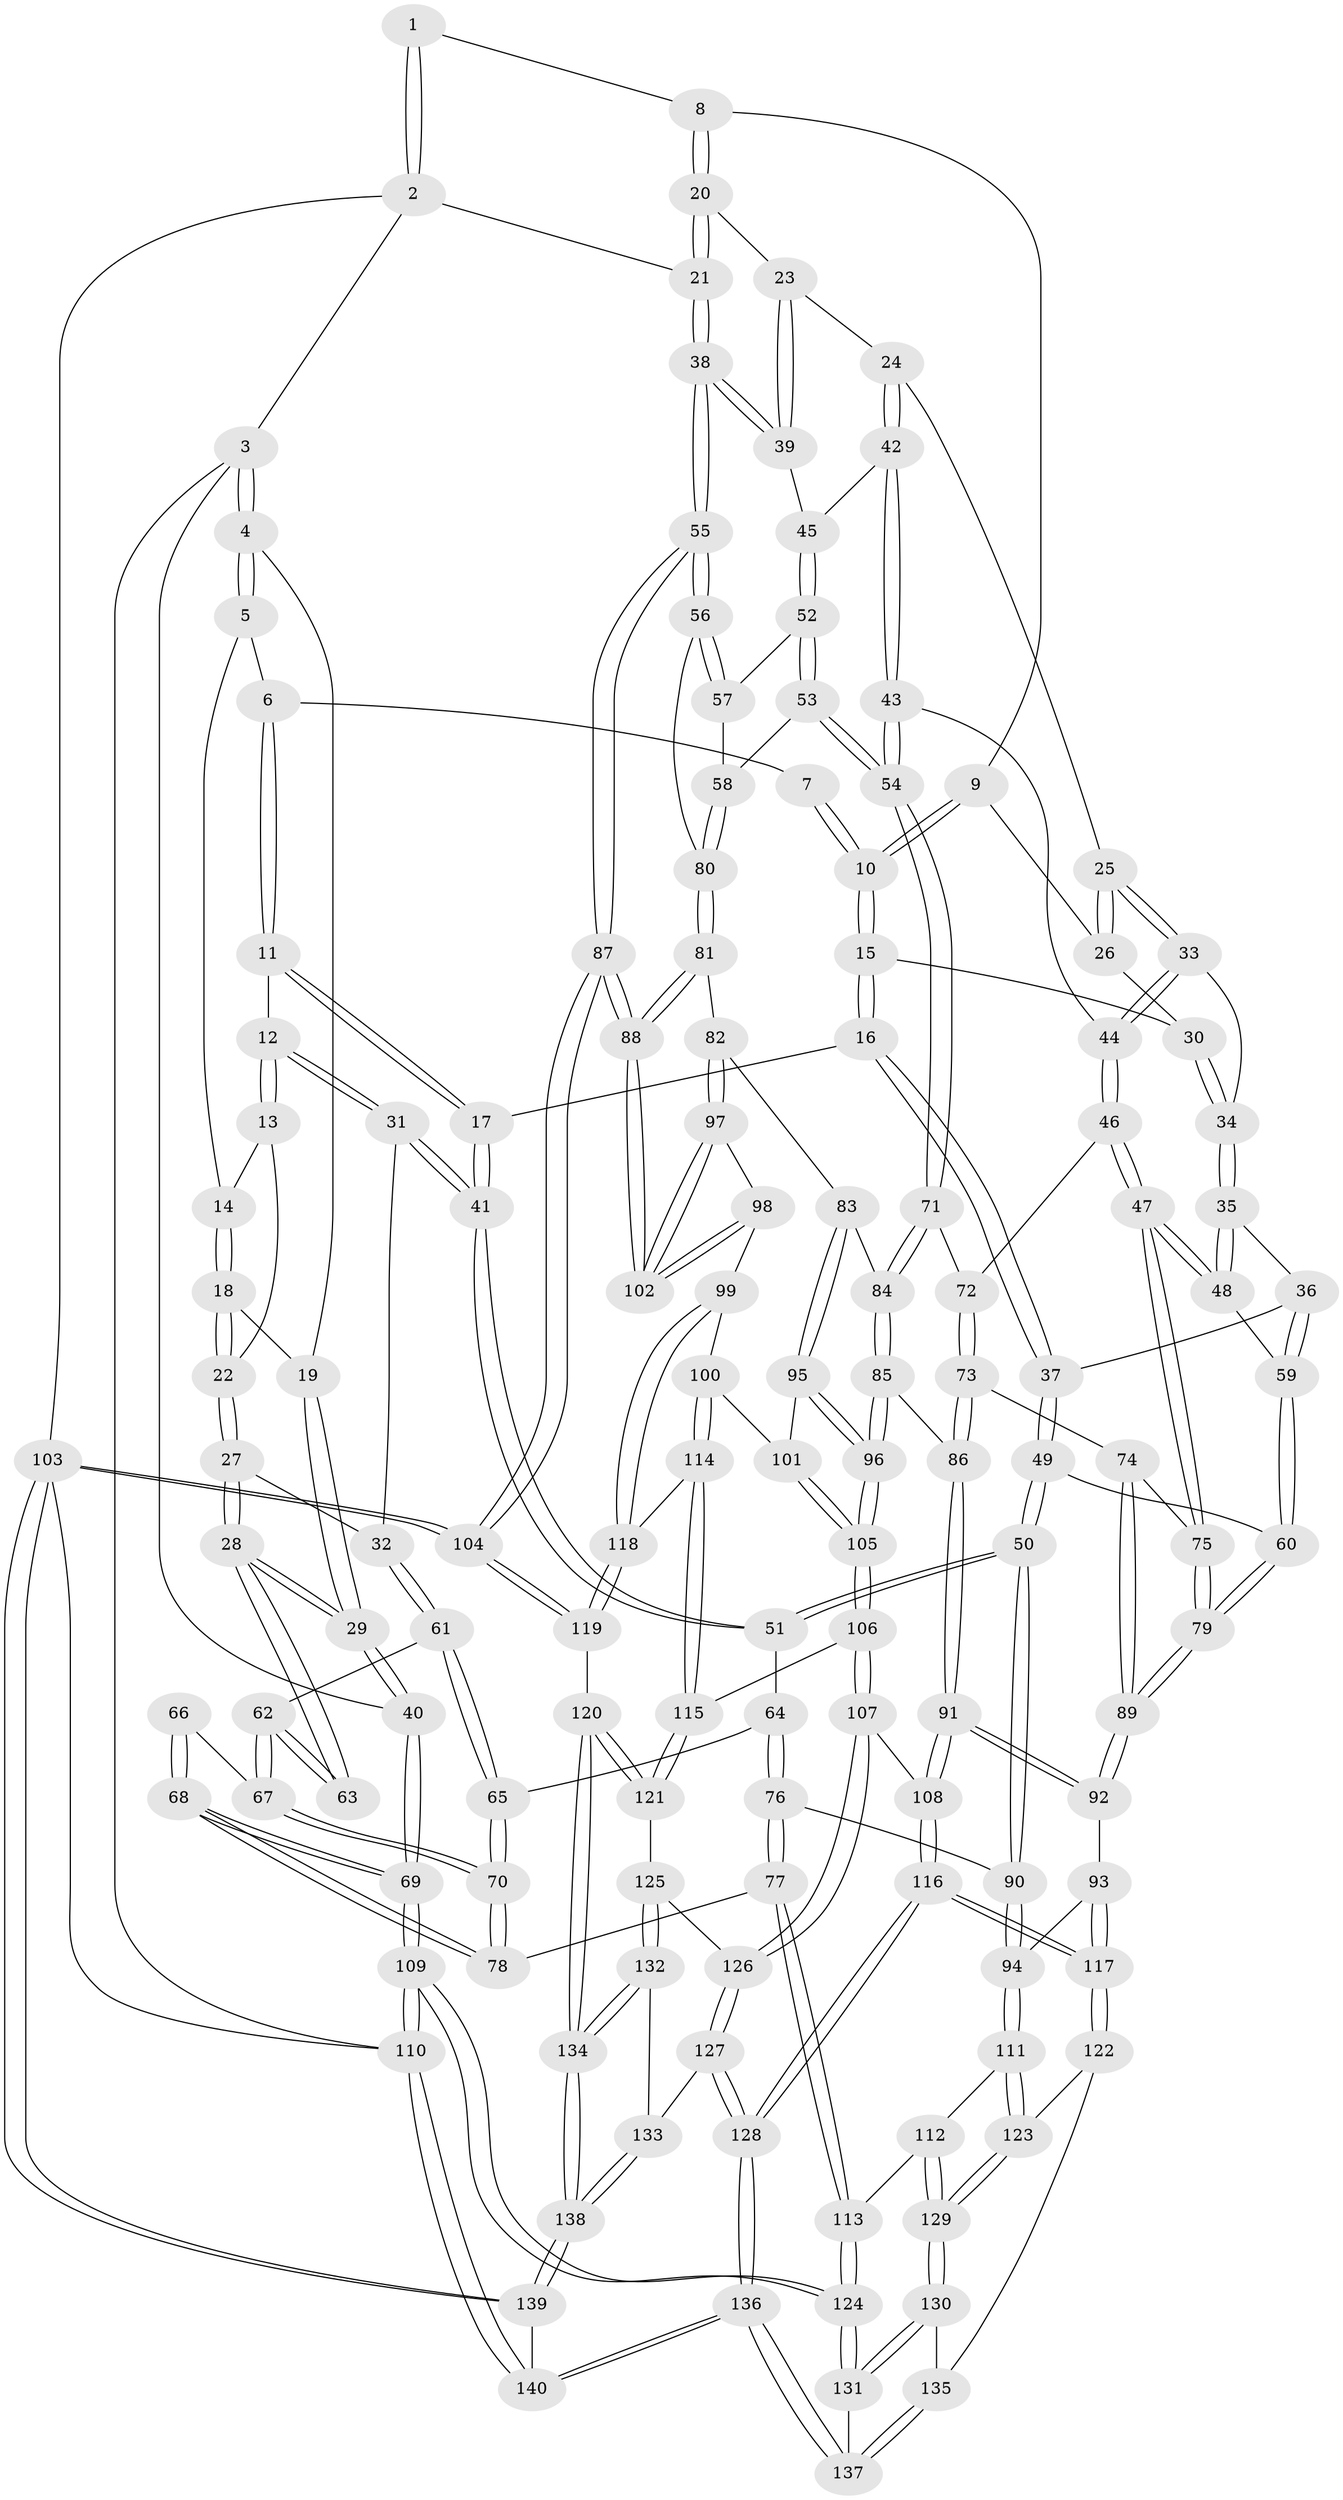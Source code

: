 // coarse degree distribution, {4: 0.5882352941176471, 6: 0.058823529411764705, 5: 0.24705882352941178, 3: 0.10588235294117647}
// Generated by graph-tools (version 1.1) at 2025/52/02/27/25 19:52:38]
// undirected, 140 vertices, 347 edges
graph export_dot {
graph [start="1"]
  node [color=gray90,style=filled];
  1 [pos="+0.6828191791462266+0"];
  2 [pos="+1+0"];
  3 [pos="+0+0"];
  4 [pos="+0+0"];
  5 [pos="+0.13816761861103186+0"];
  6 [pos="+0.4405772501749877+0"];
  7 [pos="+0.503544917521037+0"];
  8 [pos="+0.7561451412901097+0"];
  9 [pos="+0.6670099502540217+0.1373826382164726"];
  10 [pos="+0.5664614574386168+0.1291636045365998"];
  11 [pos="+0.3644637696003543+0.1718875643456517"];
  12 [pos="+0.3166920586014051+0.19209843221654901"];
  13 [pos="+0.23767356016576002+0.09925618297675595"];
  14 [pos="+0.20398228927136422+0.034673623550632346"];
  15 [pos="+0.5431373144908732+0.18460578312037534"];
  16 [pos="+0.4886664693818906+0.2342773667166418"];
  17 [pos="+0.44643747567695485+0.21906165413708265"];
  18 [pos="+0.15409780329732117+0.15040162579369568"];
  19 [pos="+0.14476351400833506+0.14658626027014035"];
  20 [pos="+0.8477438660075493+0.11730556138545514"];
  21 [pos="+1+0"];
  22 [pos="+0.16533319020241985+0.16732093012759577"];
  23 [pos="+0.8459565224964484+0.1559218477609908"];
  24 [pos="+0.8029620140860356+0.20687326405623568"];
  25 [pos="+0.7345902855248382+0.219084575449176"];
  26 [pos="+0.6784383247581065+0.15606714978279476"];
  27 [pos="+0.1953416554085466+0.24189182599814082"];
  28 [pos="+0+0.21649339524767353"];
  29 [pos="+0+0.19969553565782697"];
  30 [pos="+0.6173882106728164+0.2196502137248911"];
  31 [pos="+0.24161467964361724+0.2701477706752179"];
  32 [pos="+0.2359671898689692+0.2709196640293714"];
  33 [pos="+0.6927589305903394+0.25957170167351146"];
  34 [pos="+0.677207274661667+0.26652575783993393"];
  35 [pos="+0.63488501507807+0.3270961861567048"];
  36 [pos="+0.5629454764221158+0.31387194585672074"];
  37 [pos="+0.5047119556974442+0.2884616587503078"];
  38 [pos="+1+0.25640768077349024"];
  39 [pos="+0.9765082547970407+0.23891445386298799"];
  40 [pos="+0+0.15536386223325316"];
  41 [pos="+0.33831568767276304+0.38304335876291606"];
  42 [pos="+0.8211996135596765+0.28909150468107675"];
  43 [pos="+0.8026456056992329+0.35565961881875574"];
  44 [pos="+0.7325223369152292+0.31839558668808793"];
  45 [pos="+0.9149047424969481+0.3142784063771091"];
  46 [pos="+0.6942475107897016+0.3858100089378596"];
  47 [pos="+0.6585112210579172+0.3875313234760608"];
  48 [pos="+0.6556695300092532+0.38193860649907424"];
  49 [pos="+0.4448093864679764+0.42017572893902566"];
  50 [pos="+0.3713577872682121+0.4396070718715939"];
  51 [pos="+0.35966566829824365+0.4213231626479864"];
  52 [pos="+0.9160912162441839+0.335870519520781"];
  53 [pos="+0.8416605585931176+0.39501580916526585"];
  54 [pos="+0.8047704716624485+0.395940440223288"];
  55 [pos="+1+0.36368628902542444"];
  56 [pos="+1+0.3957709961118784"];
  57 [pos="+0.9228027950531387+0.34366359913482764"];
  58 [pos="+0.9174844830060134+0.42683752029892474"];
  59 [pos="+0.565674401445957+0.39086711786966655"];
  60 [pos="+0.5300187746789982+0.47112871997542205"];
  61 [pos="+0.19183461058424736+0.32610817941058323"];
  62 [pos="+0.17073908092826526+0.3316768358822909"];
  63 [pos="+0.01610604758137846+0.31098308439873734"];
  64 [pos="+0.20169877461325417+0.4072200769819516"];
  65 [pos="+0.1903201536900569+0.3865065288047934"];
  66 [pos="+0.029566264463217442+0.3378956908015005"];
  67 [pos="+0.08123363607185326+0.40455461016823185"];
  68 [pos="+0+0.5946768104724076"];
  69 [pos="+0+0.6578395178846224"];
  70 [pos="+0.08428210394137253+0.49205680730008033"];
  71 [pos="+0.8029373606424751+0.3983680562105428"];
  72 [pos="+0.7467727434160019+0.3946385945082063"];
  73 [pos="+0.6896711157652972+0.49435017617791843"];
  74 [pos="+0.6740890515196146+0.47655293683536865"];
  75 [pos="+0.6584507872430801+0.387730417030255"];
  76 [pos="+0.2477929746772801+0.5333800660040247"];
  77 [pos="+0.16369578581001235+0.5780356422080092"];
  78 [pos="+0.06514911099623825+0.5639995296405672"];
  79 [pos="+0.5320915658490685+0.473026015420812"];
  80 [pos="+0.9323589290715855+0.43954208490281604"];
  81 [pos="+0.9248901415607284+0.47317741710433"];
  82 [pos="+0.9037005980368507+0.5121235666784435"];
  83 [pos="+0.8670025008240825+0.5130680478600537"];
  84 [pos="+0.8001696257297131+0.44444590724390304"];
  85 [pos="+0.7176238183891557+0.5314553882837584"];
  86 [pos="+0.7168856129501266+0.531329489188369"];
  87 [pos="+1+0.5455299741765927"];
  88 [pos="+1+0.5474441795791972"];
  89 [pos="+0.5428859791324451+0.4958180769706631"];
  90 [pos="+0.3291777132592856+0.5205631570180828"];
  91 [pos="+0.6047646952584517+0.601551937564122"];
  92 [pos="+0.5498168977853193+0.5636916247870405"];
  93 [pos="+0.5077961922382508+0.586943393585287"];
  94 [pos="+0.3877452022240344+0.6133176753065818"];
  95 [pos="+0.8443727251914209+0.5430390316325845"];
  96 [pos="+0.758838269227277+0.5776564732115892"];
  97 [pos="+0.9113694027086181+0.5222046100495091"];
  98 [pos="+0.9282397325656151+0.6027421472435602"];
  99 [pos="+0.9267348167443749+0.6057717861943156"];
  100 [pos="+0.8815537289623644+0.6136034697346109"];
  101 [pos="+0.860347168341992+0.5966733957559774"];
  102 [pos="+1+0.5508481443313473"];
  103 [pos="+1+1"];
  104 [pos="+1+0.7532714062677323"];
  105 [pos="+0.7686337046989193+0.6219967889914693"];
  106 [pos="+0.7684634905353288+0.6404702894099469"];
  107 [pos="+0.7446068722328766+0.6663941866529363"];
  108 [pos="+0.6170489411606274+0.653153373722978"];
  109 [pos="+0+1"];
  110 [pos="+0+1"];
  111 [pos="+0.38306375845612406+0.6817957794187341"];
  112 [pos="+0.24092194558929395+0.699644826940897"];
  113 [pos="+0.20988036014551414+0.6784550089043132"];
  114 [pos="+0.8564553251482026+0.6507968027385838"];
  115 [pos="+0.8382753778123184+0.6740626688653286"];
  116 [pos="+0.5683804172829984+0.8125087601635446"];
  117 [pos="+0.5137492210486565+0.7718691984722931"];
  118 [pos="+0.9431806917537878+0.6607247676638863"];
  119 [pos="+0.9782652385157371+0.7607025525582959"];
  120 [pos="+0.9740514181711423+0.7624069171488087"];
  121 [pos="+0.855495582197312+0.7038310151971049"];
  122 [pos="+0.40069593022499544+0.7160332112490034"];
  123 [pos="+0.3940282869811347+0.7067621712436906"];
  124 [pos="+0+1"];
  125 [pos="+0.7933151689658172+0.7579149847236298"];
  126 [pos="+0.7405764414656536+0.728524531066572"];
  127 [pos="+0.5948165251407597+0.8522451026479746"];
  128 [pos="+0.5866370424257804+0.8557600817872288"];
  129 [pos="+0.2553491556940517+0.7943945849658791"];
  130 [pos="+0.2542671279563849+0.799559537054874"];
  131 [pos="+0.18606457751839944+0.9207773176844155"];
  132 [pos="+0.8046742452847125+0.7953181707653034"];
  133 [pos="+0.777072587294098+0.8352575612770323"];
  134 [pos="+0.9300303984342086+0.8103247627710753"];
  135 [pos="+0.3625272044953531+0.802435145405587"];
  136 [pos="+0.5625288540960722+0.9858017875456216"];
  137 [pos="+0.3620391703738728+0.8984884310877223"];
  138 [pos="+0.8738479769051232+0.961783112818062"];
  139 [pos="+0.8639977735576939+1"];
  140 [pos="+0.5977671498670216+1"];
  1 -- 2;
  1 -- 2;
  1 -- 8;
  2 -- 3;
  2 -- 21;
  2 -- 103;
  3 -- 4;
  3 -- 4;
  3 -- 40;
  3 -- 110;
  4 -- 5;
  4 -- 5;
  4 -- 19;
  5 -- 6;
  5 -- 14;
  6 -- 7;
  6 -- 11;
  6 -- 11;
  7 -- 10;
  7 -- 10;
  8 -- 9;
  8 -- 20;
  8 -- 20;
  9 -- 10;
  9 -- 10;
  9 -- 26;
  10 -- 15;
  10 -- 15;
  11 -- 12;
  11 -- 17;
  11 -- 17;
  12 -- 13;
  12 -- 13;
  12 -- 31;
  12 -- 31;
  13 -- 14;
  13 -- 22;
  14 -- 18;
  14 -- 18;
  15 -- 16;
  15 -- 16;
  15 -- 30;
  16 -- 17;
  16 -- 37;
  16 -- 37;
  17 -- 41;
  17 -- 41;
  18 -- 19;
  18 -- 22;
  18 -- 22;
  19 -- 29;
  19 -- 29;
  20 -- 21;
  20 -- 21;
  20 -- 23;
  21 -- 38;
  21 -- 38;
  22 -- 27;
  22 -- 27;
  23 -- 24;
  23 -- 39;
  23 -- 39;
  24 -- 25;
  24 -- 42;
  24 -- 42;
  25 -- 26;
  25 -- 26;
  25 -- 33;
  25 -- 33;
  26 -- 30;
  27 -- 28;
  27 -- 28;
  27 -- 32;
  28 -- 29;
  28 -- 29;
  28 -- 63;
  28 -- 63;
  29 -- 40;
  29 -- 40;
  30 -- 34;
  30 -- 34;
  31 -- 32;
  31 -- 41;
  31 -- 41;
  32 -- 61;
  32 -- 61;
  33 -- 34;
  33 -- 44;
  33 -- 44;
  34 -- 35;
  34 -- 35;
  35 -- 36;
  35 -- 48;
  35 -- 48;
  36 -- 37;
  36 -- 59;
  36 -- 59;
  37 -- 49;
  37 -- 49;
  38 -- 39;
  38 -- 39;
  38 -- 55;
  38 -- 55;
  39 -- 45;
  40 -- 69;
  40 -- 69;
  41 -- 51;
  41 -- 51;
  42 -- 43;
  42 -- 43;
  42 -- 45;
  43 -- 44;
  43 -- 54;
  43 -- 54;
  44 -- 46;
  44 -- 46;
  45 -- 52;
  45 -- 52;
  46 -- 47;
  46 -- 47;
  46 -- 72;
  47 -- 48;
  47 -- 48;
  47 -- 75;
  47 -- 75;
  48 -- 59;
  49 -- 50;
  49 -- 50;
  49 -- 60;
  50 -- 51;
  50 -- 51;
  50 -- 90;
  50 -- 90;
  51 -- 64;
  52 -- 53;
  52 -- 53;
  52 -- 57;
  53 -- 54;
  53 -- 54;
  53 -- 58;
  54 -- 71;
  54 -- 71;
  55 -- 56;
  55 -- 56;
  55 -- 87;
  55 -- 87;
  56 -- 57;
  56 -- 57;
  56 -- 80;
  57 -- 58;
  58 -- 80;
  58 -- 80;
  59 -- 60;
  59 -- 60;
  60 -- 79;
  60 -- 79;
  61 -- 62;
  61 -- 65;
  61 -- 65;
  62 -- 63;
  62 -- 63;
  62 -- 67;
  62 -- 67;
  64 -- 65;
  64 -- 76;
  64 -- 76;
  65 -- 70;
  65 -- 70;
  66 -- 67;
  66 -- 68;
  66 -- 68;
  67 -- 70;
  67 -- 70;
  68 -- 69;
  68 -- 69;
  68 -- 78;
  68 -- 78;
  69 -- 109;
  69 -- 109;
  70 -- 78;
  70 -- 78;
  71 -- 72;
  71 -- 84;
  71 -- 84;
  72 -- 73;
  72 -- 73;
  73 -- 74;
  73 -- 86;
  73 -- 86;
  74 -- 75;
  74 -- 89;
  74 -- 89;
  75 -- 79;
  75 -- 79;
  76 -- 77;
  76 -- 77;
  76 -- 90;
  77 -- 78;
  77 -- 113;
  77 -- 113;
  79 -- 89;
  79 -- 89;
  80 -- 81;
  80 -- 81;
  81 -- 82;
  81 -- 88;
  81 -- 88;
  82 -- 83;
  82 -- 97;
  82 -- 97;
  83 -- 84;
  83 -- 95;
  83 -- 95;
  84 -- 85;
  84 -- 85;
  85 -- 86;
  85 -- 96;
  85 -- 96;
  86 -- 91;
  86 -- 91;
  87 -- 88;
  87 -- 88;
  87 -- 104;
  87 -- 104;
  88 -- 102;
  88 -- 102;
  89 -- 92;
  89 -- 92;
  90 -- 94;
  90 -- 94;
  91 -- 92;
  91 -- 92;
  91 -- 108;
  91 -- 108;
  92 -- 93;
  93 -- 94;
  93 -- 117;
  93 -- 117;
  94 -- 111;
  94 -- 111;
  95 -- 96;
  95 -- 96;
  95 -- 101;
  96 -- 105;
  96 -- 105;
  97 -- 98;
  97 -- 102;
  97 -- 102;
  98 -- 99;
  98 -- 102;
  98 -- 102;
  99 -- 100;
  99 -- 118;
  99 -- 118;
  100 -- 101;
  100 -- 114;
  100 -- 114;
  101 -- 105;
  101 -- 105;
  103 -- 104;
  103 -- 104;
  103 -- 139;
  103 -- 139;
  103 -- 110;
  104 -- 119;
  104 -- 119;
  105 -- 106;
  105 -- 106;
  106 -- 107;
  106 -- 107;
  106 -- 115;
  107 -- 108;
  107 -- 126;
  107 -- 126;
  108 -- 116;
  108 -- 116;
  109 -- 110;
  109 -- 110;
  109 -- 124;
  109 -- 124;
  110 -- 140;
  110 -- 140;
  111 -- 112;
  111 -- 123;
  111 -- 123;
  112 -- 113;
  112 -- 129;
  112 -- 129;
  113 -- 124;
  113 -- 124;
  114 -- 115;
  114 -- 115;
  114 -- 118;
  115 -- 121;
  115 -- 121;
  116 -- 117;
  116 -- 117;
  116 -- 128;
  116 -- 128;
  117 -- 122;
  117 -- 122;
  118 -- 119;
  118 -- 119;
  119 -- 120;
  120 -- 121;
  120 -- 121;
  120 -- 134;
  120 -- 134;
  121 -- 125;
  122 -- 123;
  122 -- 135;
  123 -- 129;
  123 -- 129;
  124 -- 131;
  124 -- 131;
  125 -- 126;
  125 -- 132;
  125 -- 132;
  126 -- 127;
  126 -- 127;
  127 -- 128;
  127 -- 128;
  127 -- 133;
  128 -- 136;
  128 -- 136;
  129 -- 130;
  129 -- 130;
  130 -- 131;
  130 -- 131;
  130 -- 135;
  131 -- 137;
  132 -- 133;
  132 -- 134;
  132 -- 134;
  133 -- 138;
  133 -- 138;
  134 -- 138;
  134 -- 138;
  135 -- 137;
  135 -- 137;
  136 -- 137;
  136 -- 137;
  136 -- 140;
  136 -- 140;
  138 -- 139;
  138 -- 139;
  139 -- 140;
}
